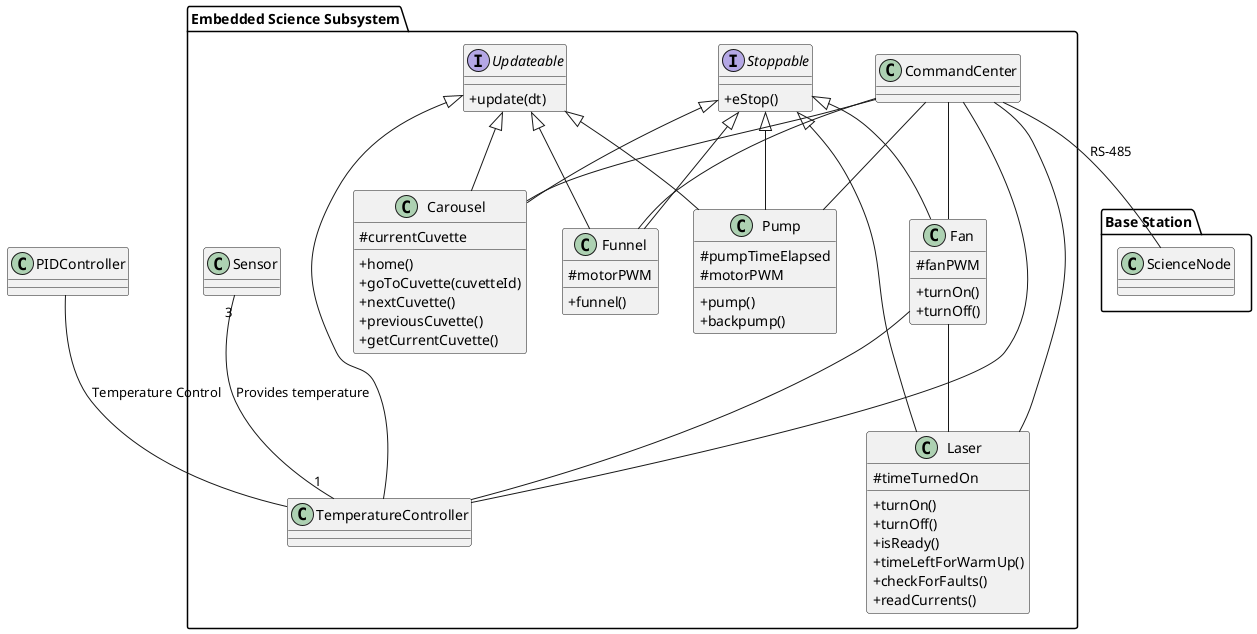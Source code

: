 @startuml
skinparam classAttributeIconSize 0

package "Embedded Science Subsystem"
{
  class Sensor
  interface Stoppable
  {
    +eStop()
  }
  interface Updateable
  {
    +update(dt)
  }
  class Fan
  {
      #fanPWM
      +turnOn()
      +turnOff()
  }
  class Funnel
  {
      #motorPWM
      +funnel()
  }
  class Laser
  {
    #timeTurnedOn
    +turnOn()
    +turnOff()
    +isReady()
    +timeLeftForWarmUp()
    +checkForFaults()
    +readCurrents()
  }
  class TemperatureController
  class Pump
  {
    #pumpTimeElapsed
    #motorPWM
    +pump()
    +backpump()
  }
  class CommandCenter

  class Carousel
  {
    #currentCuvette
    +home()
    +goToCuvette(cuvetteId)
    +nextCuvette()
    +previousCuvette()
    +getCurrentCuvette()
  }
}
package "Base Station"
{
  class ScienceNode
}
class PIDController

CommandCenter -- Laser
CommandCenter -- Fan
CommandCenter -- TemperatureController
CommandCenter -- Pump
CommandCenter -- Carousel
CommandCenter -- Funnel
CommandCenter -- ScienceNode : "RS-485"

Fan -- Laser
Fan -- TemperatureController

PIDController -- TemperatureController : "Temperature Control"

Stoppable <|-- Laser
Stoppable <|-- Pump
Stoppable <|-- Carousel
Stoppable <|-- Fan
Stoppable <|-- Funnel

Updateable <|-- Pump
Updateable <|-- Carousel
Updateable <|-- Funnel
Updateable <|-- TemperatureController

Sensor "3" -- "1" TemperatureController : "Provides temperature"
@enduml
